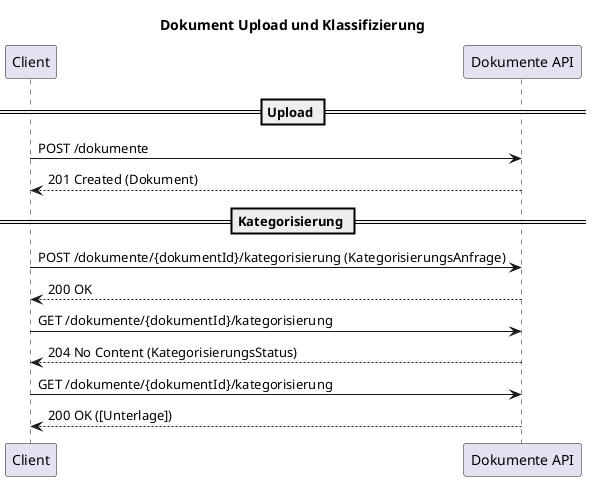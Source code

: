 @startuml
title Dokument Upload und Klassifizierung

participant Client as c
participant "Dokumente API" as api

== Upload ==
c -> api: POST /dokumente
api --> c: 201 Created (Dokument)

== Kategorisierung ==
c -> api: POST /dokumente/{dokumentId}/kategorisierung (KategorisierungsAnfrage)
api --> c: 200 OK

c -> api: GET /dokumente/{dokumentId}/kategorisierung
api --> c: 204 No Content (KategorisierungsStatus)

c -> api: GET /dokumente/{dokumentId}/kategorisierung
api --> c: 200 OK ([Unterlage])

@enduml